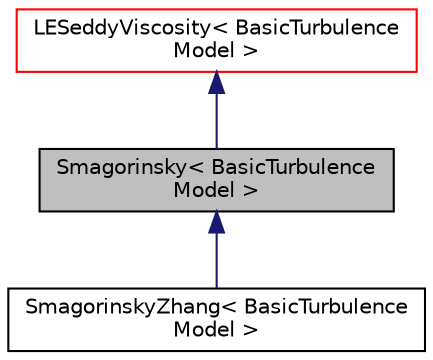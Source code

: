 digraph "Smagorinsky&lt; BasicTurbulenceModel &gt;"
{
  bgcolor="transparent";
  edge [fontname="Helvetica",fontsize="10",labelfontname="Helvetica",labelfontsize="10"];
  node [fontname="Helvetica",fontsize="10",shape=record];
  Node1 [label="Smagorinsky\< BasicTurbulence\lModel \>",height=0.2,width=0.4,color="black", fillcolor="grey75", style="filled", fontcolor="black"];
  Node2 -> Node1 [dir="back",color="midnightblue",fontsize="10",style="solid",fontname="Helvetica"];
  Node2 [label="LESeddyViscosity\< BasicTurbulence\lModel \>",height=0.2,width=0.4,color="red",URL="$a01323.html",tooltip="Eddy viscosity LES SGS model base class. "];
  Node1 -> Node3 [dir="back",color="midnightblue",fontsize="10",style="solid",fontname="Helvetica"];
  Node3 [label="SmagorinskyZhang\< BasicTurbulence\lModel \>",height=0.2,width=0.4,color="black",URL="$a02429.html",tooltip="The Smagorinsky SGS model including bubble-generated turbulence. "];
}
